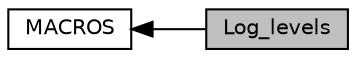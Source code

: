 digraph "Log_levels"
{
  edge [fontname="Helvetica",fontsize="10",labelfontname="Helvetica",labelfontsize="10"];
  node [fontname="Helvetica",fontsize="10",shape=record];
  rankdir=LR;
  Node1 [label="MACROS",height=0.2,width=0.4,color="black", fillcolor="white", style="filled",URL="$group___m_a_c_r_o_s.html"];
  Node0 [label="Log_levels",height=0.2,width=0.4,color="black", fillcolor="grey75", style="filled", fontcolor="black"];
  Node1->Node0 [shape=plaintext, dir="back", style="solid"];
}
